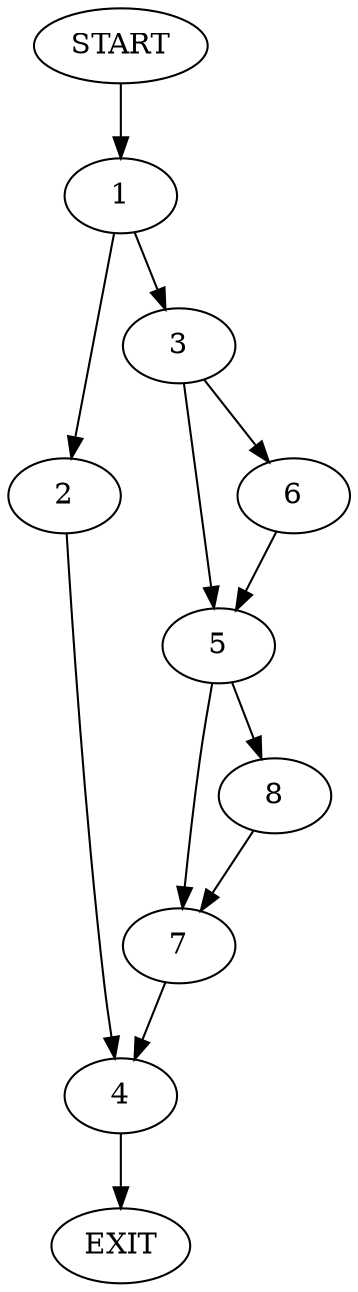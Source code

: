 digraph {
0 [label="START"]
9 [label="EXIT"]
0 -> 1
1 -> 2
1 -> 3
2 -> 4
3 -> 5
3 -> 6
6 -> 5
5 -> 7
5 -> 8
7 -> 4
8 -> 7
4 -> 9
}
